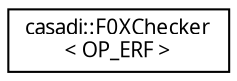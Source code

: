 digraph "Graphical Class Hierarchy"
{
  edge [fontname="FreeSans.ttf",fontsize="10",labelfontname="FreeSans.ttf",labelfontsize="10"];
  node [fontname="FreeSans.ttf",fontsize="10",shape=record];
  rankdir="LR";
  Node1 [label="casadi::F0XChecker\l\< OP_ERF \>",height=0.2,width=0.4,color="black", fillcolor="white", style="filled",URL="$de/daa/structcasadi_1_1F0XChecker_3_01OP__ERF_01_4.html"];
}
